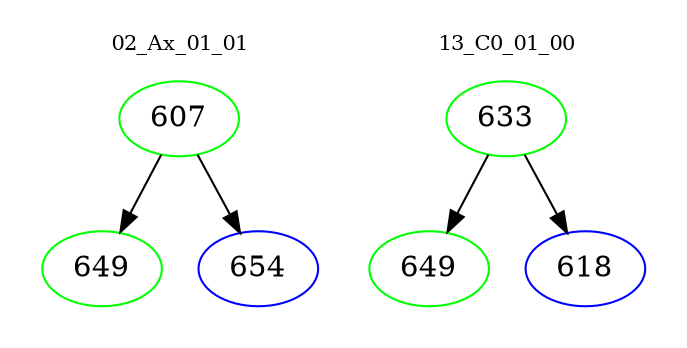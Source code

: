 digraph{
subgraph cluster_0 {
color = white
label = "02_Ax_01_01";
fontsize=10;
T0_607 [label="607", color="green"]
T0_607 -> T0_649 [color="black"]
T0_649 [label="649", color="green"]
T0_607 -> T0_654 [color="black"]
T0_654 [label="654", color="blue"]
}
subgraph cluster_1 {
color = white
label = "13_C0_01_00";
fontsize=10;
T1_633 [label="633", color="green"]
T1_633 -> T1_649 [color="black"]
T1_649 [label="649", color="green"]
T1_633 -> T1_618 [color="black"]
T1_618 [label="618", color="blue"]
}
}

